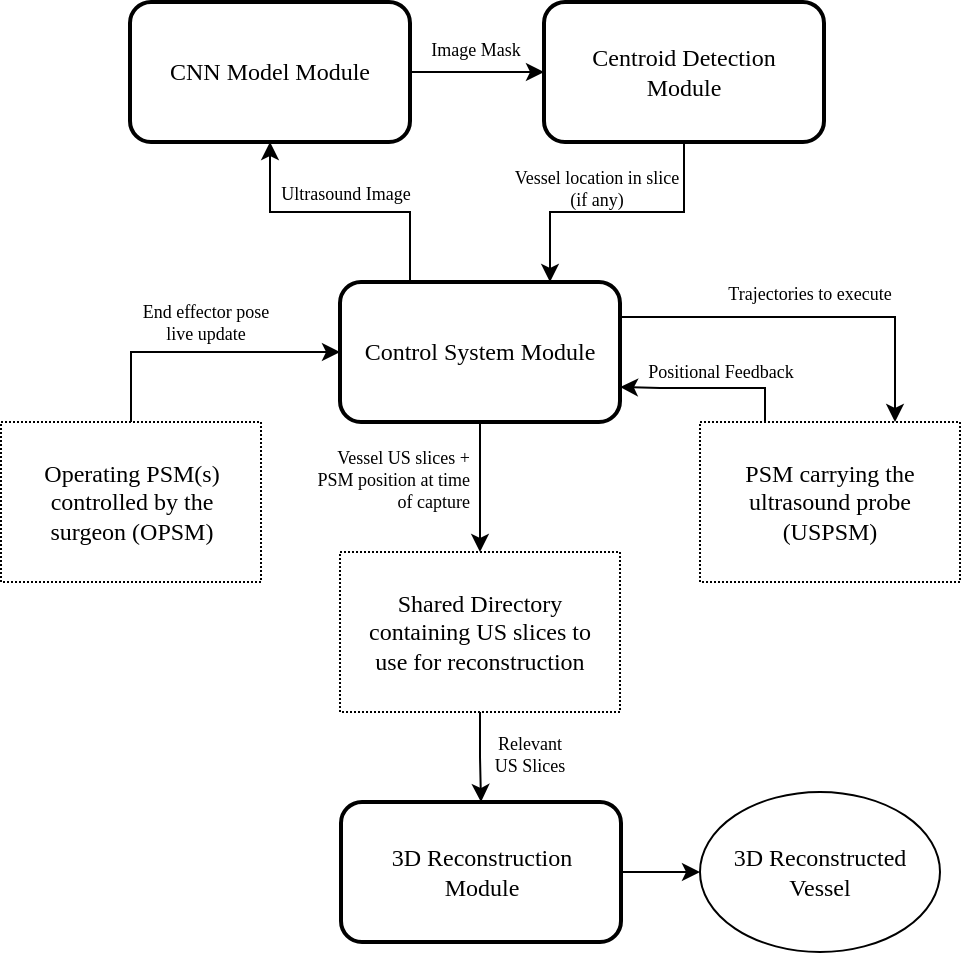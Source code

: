 <mxfile version="14.6.1" type="device"><diagram id="fUkcT-or9hOhKIiDGdSk" name="Page-1"><mxGraphModel dx="386" dy="1128" grid="1" gridSize="10" guides="1" tooltips="1" connect="1" arrows="1" fold="1" page="0" pageScale="1" pageWidth="850" pageHeight="1100" math="0" shadow="0"><root><mxCell id="0"/><mxCell id="1" parent="0"/><mxCell id="ss8COMcotAkB4zuYVdh0-66" style="edgeStyle=orthogonalEdgeStyle;rounded=0;orthogonalLoop=1;jettySize=auto;html=1;fontFamily=Times New Roman;fontSize=9;strokeWidth=1;" edge="1" parent="1" source="ss8COMcotAkB4zuYVdh0-42" target="ss8COMcotAkB4zuYVdh0-44"><mxGeometry relative="1" as="geometry"/></mxCell><mxCell id="ss8COMcotAkB4zuYVdh0-72" style="edgeStyle=orthogonalEdgeStyle;rounded=0;orthogonalLoop=1;jettySize=auto;html=1;exitX=0.25;exitY=0;exitDx=0;exitDy=0;fontFamily=Times New Roman;fontSize=9;strokeWidth=1;" edge="1" parent="1" source="ss8COMcotAkB4zuYVdh0-42" target="ss8COMcotAkB4zuYVdh0-45"><mxGeometry relative="1" as="geometry"/></mxCell><mxCell id="ss8COMcotAkB4zuYVdh0-77" style="edgeStyle=orthogonalEdgeStyle;rounded=0;orthogonalLoop=1;jettySize=auto;html=1;exitX=1;exitY=0.25;exitDx=0;exitDy=0;entryX=0.75;entryY=0;entryDx=0;entryDy=0;fontFamily=Times New Roman;fontSize=9;strokeWidth=1;" edge="1" parent="1" source="ss8COMcotAkB4zuYVdh0-42" target="ss8COMcotAkB4zuYVdh0-52"><mxGeometry relative="1" as="geometry"/></mxCell><mxCell id="ss8COMcotAkB4zuYVdh0-42" value="Control System Module" style="rounded=1;whiteSpace=wrap;html=1;fontFamily=Times New Roman;spacingLeft=4;spacingRight=4;strokeWidth=2;" vertex="1" parent="1"><mxGeometry x="1194" y="96" width="140" height="70" as="geometry"/></mxCell><mxCell id="ss8COMcotAkB4zuYVdh0-67" style="edgeStyle=orthogonalEdgeStyle;rounded=0;orthogonalLoop=1;jettySize=auto;html=1;fontFamily=Times New Roman;fontSize=9;strokeWidth=1;" edge="1" parent="1" source="ss8COMcotAkB4zuYVdh0-44" target="ss8COMcotAkB4zuYVdh0-48"><mxGeometry relative="1" as="geometry"/></mxCell><mxCell id="ss8COMcotAkB4zuYVdh0-44" value="Shared Directory containing US slices to use for reconstruction" style="rounded=0;whiteSpace=wrap;html=1;fontFamily=Times New Roman;dashed=1;dashPattern=1 1;spacingLeft=5;spacingRight=5;" vertex="1" parent="1"><mxGeometry x="1194" y="231" width="140" height="80" as="geometry"/></mxCell><mxCell id="ss8COMcotAkB4zuYVdh0-73" style="edgeStyle=orthogonalEdgeStyle;rounded=0;orthogonalLoop=1;jettySize=auto;html=1;exitX=1;exitY=0.5;exitDx=0;exitDy=0;fontFamily=Times New Roman;fontSize=9;strokeWidth=1;" edge="1" parent="1" source="ss8COMcotAkB4zuYVdh0-45" target="ss8COMcotAkB4zuYVdh0-46"><mxGeometry relative="1" as="geometry"/></mxCell><mxCell id="ss8COMcotAkB4zuYVdh0-45" value="CNN Model Module" style="rounded=1;whiteSpace=wrap;html=1;fontFamily=Times New Roman;strokeWidth=2;" vertex="1" parent="1"><mxGeometry x="1089" y="-44" width="140" height="70" as="geometry"/></mxCell><mxCell id="ss8COMcotAkB4zuYVdh0-74" style="edgeStyle=orthogonalEdgeStyle;rounded=0;orthogonalLoop=1;jettySize=auto;html=1;entryX=0.75;entryY=0;entryDx=0;entryDy=0;fontFamily=Times New Roman;fontSize=9;strokeWidth=1;" edge="1" parent="1" source="ss8COMcotAkB4zuYVdh0-46" target="ss8COMcotAkB4zuYVdh0-42"><mxGeometry relative="1" as="geometry"/></mxCell><mxCell id="ss8COMcotAkB4zuYVdh0-46" value="Centroid Detection Module" style="rounded=1;whiteSpace=wrap;html=1;fontFamily=Times New Roman;strokeWidth=2;spacingLeft=5;spacingRight=5;" vertex="1" parent="1"><mxGeometry x="1296" y="-44" width="140" height="70" as="geometry"/></mxCell><mxCell id="ss8COMcotAkB4zuYVdh0-75" style="edgeStyle=orthogonalEdgeStyle;rounded=0;orthogonalLoop=1;jettySize=auto;html=1;fontFamily=Times New Roman;fontSize=9;strokeWidth=1;" edge="1" parent="1" source="ss8COMcotAkB4zuYVdh0-48" target="ss8COMcotAkB4zuYVdh0-62"><mxGeometry relative="1" as="geometry"/></mxCell><mxCell id="ss8COMcotAkB4zuYVdh0-48" value="3D Reconstruction &lt;br&gt;Module" style="rounded=1;whiteSpace=wrap;html=1;fontFamily=Times New Roman;strokeWidth=2;" vertex="1" parent="1"><mxGeometry x="1194.5" y="356" width="140" height="70" as="geometry"/></mxCell><mxCell id="ss8COMcotAkB4zuYVdh0-69" style="edgeStyle=orthogonalEdgeStyle;rounded=0;orthogonalLoop=1;jettySize=auto;html=1;fontFamily=Times New Roman;fontSize=9;strokeWidth=1;" edge="1" parent="1" source="ss8COMcotAkB4zuYVdh0-50" target="ss8COMcotAkB4zuYVdh0-42"><mxGeometry relative="1" as="geometry"><Array as="points"><mxPoint x="1090" y="131"/></Array></mxGeometry></mxCell><mxCell id="ss8COMcotAkB4zuYVdh0-50" value="Operating PSM(s) controlled by the surgeon (OPSM)" style="rounded=0;whiteSpace=wrap;html=1;fontFamily=Times New Roman;dashed=1;dashPattern=1 1;spacingLeft=5;spacingRight=5;" vertex="1" parent="1"><mxGeometry x="1024.5" y="166" width="130" height="80" as="geometry"/></mxCell><mxCell id="ss8COMcotAkB4zuYVdh0-71" style="edgeStyle=orthogonalEdgeStyle;rounded=0;orthogonalLoop=1;jettySize=auto;html=1;exitX=0.25;exitY=0;exitDx=0;exitDy=0;fontFamily=Times New Roman;fontSize=9;strokeWidth=1;entryX=1;entryY=0.75;entryDx=0;entryDy=0;" edge="1" parent="1" source="ss8COMcotAkB4zuYVdh0-52" target="ss8COMcotAkB4zuYVdh0-42"><mxGeometry relative="1" as="geometry"><mxPoint x="1373" y="87" as="targetPoint"/><Array as="points"><mxPoint x="1406" y="149"/><mxPoint x="1354" y="149"/></Array></mxGeometry></mxCell><mxCell id="ss8COMcotAkB4zuYVdh0-52" value="PSM carrying the ultrasound probe (USPSM)" style="rounded=0;whiteSpace=wrap;html=1;fontFamily=Times New Roman;dashed=1;dashPattern=1 1;" vertex="1" parent="1"><mxGeometry x="1374" y="166" width="130" height="80" as="geometry"/></mxCell><mxCell id="ss8COMcotAkB4zuYVdh0-56" value="Ultrasound Image" style="text;html=1;align=center;verticalAlign=middle;whiteSpace=wrap;rounded=0;dashed=1;dashPattern=1 2;fontFamily=Times New Roman;fontSize=9;" vertex="1" parent="1"><mxGeometry x="1162" y="42" width="70" height="20" as="geometry"/></mxCell><mxCell id="ss8COMcotAkB4zuYVdh0-57" value="Vessel location in slice (if any)" style="text;html=1;align=center;verticalAlign=middle;whiteSpace=wrap;rounded=0;dashed=1;dashPattern=1 2;fontFamily=Times New Roman;fontSize=9;" vertex="1" parent="1"><mxGeometry x="1279" y="39" width="87" height="20" as="geometry"/></mxCell><mxCell id="ss8COMcotAkB4zuYVdh0-58" value="End effector pose live update" style="text;html=1;align=center;verticalAlign=middle;whiteSpace=wrap;rounded=0;dashed=1;dashPattern=1 2;fontFamily=Times New Roman;fontSize=9;" vertex="1" parent="1"><mxGeometry x="1092" y="106" width="70" height="20" as="geometry"/></mxCell><mxCell id="ss8COMcotAkB4zuYVdh0-59" value="Positional Feedback" style="text;html=1;align=center;verticalAlign=middle;whiteSpace=wrap;rounded=0;dashed=1;dashPattern=1 2;fontFamily=Times New Roman;fontSize=9;" vertex="1" parent="1"><mxGeometry x="1338" y="131" width="93" height="20" as="geometry"/></mxCell><mxCell id="ss8COMcotAkB4zuYVdh0-61" value="Vessel US slices + &lt;br&gt;PSM position at time of capture" style="text;html=1;align=right;verticalAlign=middle;whiteSpace=wrap;rounded=0;dashed=1;dashPattern=1 2;fontFamily=Times New Roman;fontSize=9;" vertex="1" parent="1"><mxGeometry x="1181" y="180" width="80" height="30" as="geometry"/></mxCell><mxCell id="ss8COMcotAkB4zuYVdh0-62" value="&lt;font style=&quot;font-size: 12px&quot;&gt;3D Reconstructed Vessel&lt;/font&gt;" style="ellipse;whiteSpace=wrap;html=1;rounded=0;fontFamily=Times New Roman;fontSize=9;align=center;" vertex="1" parent="1"><mxGeometry x="1374" y="351" width="120" height="80" as="geometry"/></mxCell><mxCell id="ss8COMcotAkB4zuYVdh0-64" value="Image Mask" style="text;html=1;align=center;verticalAlign=middle;whiteSpace=wrap;rounded=0;dashed=1;dashPattern=1 2;fontFamily=Times New Roman;fontSize=9;" vertex="1" parent="1"><mxGeometry x="1227" y="-30" width="70" height="20" as="geometry"/></mxCell><mxCell id="ss8COMcotAkB4zuYVdh0-68" value="Relevant &lt;br&gt;US Slices" style="text;html=1;align=center;verticalAlign=middle;whiteSpace=wrap;rounded=0;dashed=1;dashPattern=1 2;fontFamily=Times New Roman;fontSize=9;" vertex="1" parent="1"><mxGeometry x="1264" y="322" width="50" height="20" as="geometry"/></mxCell><mxCell id="ss8COMcotAkB4zuYVdh0-78" value="Trajectories to execute" style="text;html=1;align=center;verticalAlign=middle;whiteSpace=wrap;rounded=0;dashed=1;dashPattern=1 2;fontFamily=Times New Roman;fontSize=9;" vertex="1" parent="1"><mxGeometry x="1385" y="92" width="88" height="20" as="geometry"/></mxCell></root></mxGraphModel></diagram></mxfile>